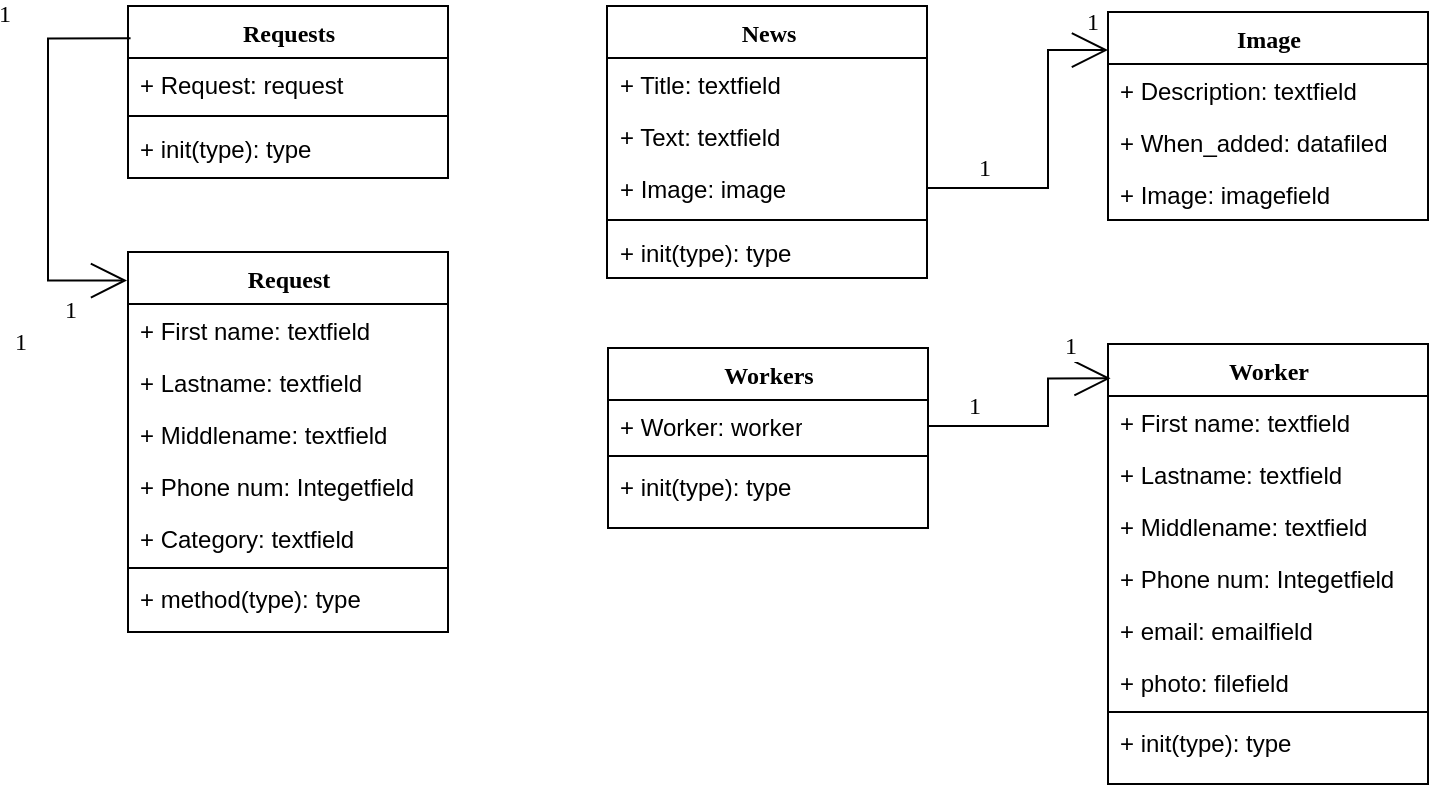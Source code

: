 <mxfile version="12.0.3" type="github" pages="1"><diagram name="Page-1" id="6133507b-19e7-1e82-6fc7-422aa6c4b21f"><mxGraphModel dx="1172" dy="683" grid="1" gridSize="10" guides="1" tooltips="1" connect="1" arrows="1" fold="1" page="1" pageScale="1" pageWidth="1100" pageHeight="850" background="#ffffff" math="0" shadow="0"><root><mxCell id="0"/><mxCell id="1" parent="0"/><mxCell id="Z8Mi-q_ZfCGSqeepbC7b-2" value="News" style="swimlane;html=1;fontStyle=1;align=center;verticalAlign=top;childLayout=stackLayout;horizontal=1;startSize=26;horizontalStack=0;resizeParent=1;resizeLast=0;collapsible=1;marginBottom=0;swimlaneFillColor=#ffffff;rounded=0;shadow=0;comic=0;labelBackgroundColor=none;strokeColor=#000000;strokeWidth=1;fillColor=none;fontFamily=Verdana;fontSize=12;fontColor=#000000;" vertex="1" parent="1"><mxGeometry x="469.5" y="80" width="160" height="136" as="geometry"/></mxCell><mxCell id="Z8Mi-q_ZfCGSqeepbC7b-3" value="+ Title: textfield" style="text;html=1;strokeColor=none;fillColor=none;align=left;verticalAlign=top;spacingLeft=4;spacingRight=4;whiteSpace=wrap;overflow=hidden;rotatable=0;points=[[0,0.5],[1,0.5]];portConstraint=eastwest;" vertex="1" parent="Z8Mi-q_ZfCGSqeepbC7b-2"><mxGeometry y="26" width="160" height="26" as="geometry"/></mxCell><mxCell id="Z8Mi-q_ZfCGSqeepbC7b-4" value="+ Text: textfield" style="text;html=1;strokeColor=none;fillColor=none;align=left;verticalAlign=top;spacingLeft=4;spacingRight=4;whiteSpace=wrap;overflow=hidden;rotatable=0;points=[[0,0.5],[1,0.5]];portConstraint=eastwest;" vertex="1" parent="Z8Mi-q_ZfCGSqeepbC7b-2"><mxGeometry y="52" width="160" height="26" as="geometry"/></mxCell><mxCell id="Z8Mi-q_ZfCGSqeepbC7b-7" value="+ Image: image" style="text;html=1;strokeColor=none;fillColor=none;align=left;verticalAlign=top;spacingLeft=4;spacingRight=4;whiteSpace=wrap;overflow=hidden;rotatable=0;points=[[0,0.5],[1,0.5]];portConstraint=eastwest;" vertex="1" parent="Z8Mi-q_ZfCGSqeepbC7b-2"><mxGeometry y="78" width="160" height="26" as="geometry"/></mxCell><mxCell id="Z8Mi-q_ZfCGSqeepbC7b-5" value="" style="line;html=1;strokeWidth=1;fillColor=none;align=left;verticalAlign=middle;spacingTop=-1;spacingLeft=3;spacingRight=3;rotatable=0;labelPosition=right;points=[];portConstraint=eastwest;" vertex="1" parent="Z8Mi-q_ZfCGSqeepbC7b-2"><mxGeometry y="104" width="160" height="6" as="geometry"/></mxCell><mxCell id="Z8Mi-q_ZfCGSqeepbC7b-6" value="+ init(type): type" style="text;html=1;strokeColor=none;fillColor=none;align=left;verticalAlign=top;spacingLeft=4;spacingRight=4;whiteSpace=wrap;overflow=hidden;rotatable=0;points=[[0,0.5],[1,0.5]];portConstraint=eastwest;" vertex="1" parent="Z8Mi-q_ZfCGSqeepbC7b-2"><mxGeometry y="110" width="160" height="26" as="geometry"/></mxCell><mxCell id="Z8Mi-q_ZfCGSqeepbC7b-10" value="Image" style="swimlane;html=1;fontStyle=1;align=center;verticalAlign=top;childLayout=stackLayout;horizontal=1;startSize=26;horizontalStack=0;resizeParent=1;resizeLast=0;collapsible=1;marginBottom=0;swimlaneFillColor=#ffffff;rounded=0;shadow=0;comic=0;labelBackgroundColor=none;strokeColor=#000000;strokeWidth=1;fillColor=none;fontFamily=Verdana;fontSize=12;fontColor=#000000;" vertex="1" parent="1"><mxGeometry x="720" y="83" width="160" height="104" as="geometry"/></mxCell><mxCell id="Z8Mi-q_ZfCGSqeepbC7b-11" value="+ Description: textfield" style="text;html=1;strokeColor=none;fillColor=none;align=left;verticalAlign=top;spacingLeft=4;spacingRight=4;whiteSpace=wrap;overflow=hidden;rotatable=0;points=[[0,0.5],[1,0.5]];portConstraint=eastwest;" vertex="1" parent="Z8Mi-q_ZfCGSqeepbC7b-10"><mxGeometry y="26" width="160" height="26" as="geometry"/></mxCell><mxCell id="Z8Mi-q_ZfCGSqeepbC7b-12" value="+ When_added: datafiled" style="text;html=1;strokeColor=none;fillColor=none;align=left;verticalAlign=top;spacingLeft=4;spacingRight=4;whiteSpace=wrap;overflow=hidden;rotatable=0;points=[[0,0.5],[1,0.5]];portConstraint=eastwest;" vertex="1" parent="Z8Mi-q_ZfCGSqeepbC7b-10"><mxGeometry y="52" width="160" height="26" as="geometry"/></mxCell><mxCell id="Z8Mi-q_ZfCGSqeepbC7b-13" value="+ Image: imagefield" style="text;html=1;strokeColor=none;fillColor=none;align=left;verticalAlign=top;spacingLeft=4;spacingRight=4;whiteSpace=wrap;overflow=hidden;rotatable=0;points=[[0,0.5],[1,0.5]];portConstraint=eastwest;" vertex="1" parent="Z8Mi-q_ZfCGSqeepbC7b-10"><mxGeometry y="78" width="160" height="26" as="geometry"/></mxCell><mxCell id="Z8Mi-q_ZfCGSqeepbC7b-23" style="edgeStyle=orthogonalEdgeStyle;rounded=0;html=1;labelBackgroundColor=none;startArrow=none;startFill=0;startSize=8;endArrow=open;endFill=0;endSize=16;fontFamily=Verdana;fontSize=12;entryX=0;entryY=0.183;entryDx=0;entryDy=0;entryPerimeter=0;" edge="1" parent="1" source="Z8Mi-q_ZfCGSqeepbC7b-7" target="Z8Mi-q_ZfCGSqeepbC7b-10"><mxGeometry relative="1" as="geometry"><mxPoint x="640" y="690" as="sourcePoint"/><mxPoint x="720" y="689.786" as="targetPoint"/><Array as="points"><mxPoint x="690" y="171"/><mxPoint x="690" y="102"/></Array></mxGeometry></mxCell><mxCell id="Z8Mi-q_ZfCGSqeepbC7b-24" value="1" style="text;html=1;resizable=0;points=[];align=center;verticalAlign=middle;labelBackgroundColor=#ffffff;fontSize=12;fontFamily=Verdana;fontColor=#000000;" vertex="1" connectable="0" parent="Z8Mi-q_ZfCGSqeepbC7b-23"><mxGeometry x="-0.789" relative="1" as="geometry"><mxPoint x="11" y="-10" as="offset"/></mxGeometry></mxCell><mxCell id="Z8Mi-q_ZfCGSqeepbC7b-25" value="1" style="text;html=1;resizable=0;points=[];align=center;verticalAlign=middle;labelBackgroundColor=#ffffff;fontSize=12;fontFamily=Verdana;fontColor=#000000;" vertex="1" connectable="0" parent="Z8Mi-q_ZfCGSqeepbC7b-23"><mxGeometry x="0.7" y="1" relative="1" as="geometry"><mxPoint x="-528" y="-17.5" as="offset"/></mxGeometry></mxCell><mxCell id="Z8Mi-q_ZfCGSqeepbC7b-37" value="Requests" style="swimlane;html=1;fontStyle=1;align=center;verticalAlign=top;childLayout=stackLayout;horizontal=1;startSize=26;horizontalStack=0;resizeParent=1;resizeLast=0;collapsible=1;marginBottom=0;swimlaneFillColor=#ffffff;rounded=0;shadow=0;comic=0;labelBackgroundColor=none;strokeColor=#000000;strokeWidth=1;fillColor=none;fontFamily=Verdana;fontSize=12;fontColor=#000000;" vertex="1" parent="1"><mxGeometry x="230" y="80" width="160" height="86" as="geometry"/></mxCell><mxCell id="Z8Mi-q_ZfCGSqeepbC7b-38" value="+ Request: request" style="text;html=1;strokeColor=none;fillColor=none;align=left;verticalAlign=top;spacingLeft=4;spacingRight=4;whiteSpace=wrap;overflow=hidden;rotatable=0;points=[[0,0.5],[1,0.5]];portConstraint=eastwest;" vertex="1" parent="Z8Mi-q_ZfCGSqeepbC7b-37"><mxGeometry y="26" width="160" height="26" as="geometry"/></mxCell><mxCell id="Z8Mi-q_ZfCGSqeepbC7b-41" value="" style="line;html=1;strokeWidth=1;fillColor=none;align=left;verticalAlign=middle;spacingTop=-1;spacingLeft=3;spacingRight=3;rotatable=0;labelPosition=right;points=[];portConstraint=eastwest;" vertex="1" parent="Z8Mi-q_ZfCGSqeepbC7b-37"><mxGeometry y="52" width="160" height="6" as="geometry"/></mxCell><mxCell id="Z8Mi-q_ZfCGSqeepbC7b-42" value="+ init(type): type" style="text;html=1;strokeColor=none;fillColor=none;align=left;verticalAlign=top;spacingLeft=4;spacingRight=4;whiteSpace=wrap;overflow=hidden;rotatable=0;points=[[0,0.5],[1,0.5]];portConstraint=eastwest;" vertex="1" parent="Z8Mi-q_ZfCGSqeepbC7b-37"><mxGeometry y="58" width="160" height="26" as="geometry"/></mxCell><mxCell id="Z8Mi-q_ZfCGSqeepbC7b-43" value="Request" style="swimlane;html=1;fontStyle=1;align=center;verticalAlign=top;childLayout=stackLayout;horizontal=1;startSize=26;horizontalStack=0;resizeParent=1;resizeLast=0;collapsible=1;marginBottom=0;swimlaneFillColor=#ffffff;rounded=0;shadow=0;comic=0;labelBackgroundColor=none;strokeColor=#000000;strokeWidth=1;fillColor=none;fontFamily=Verdana;fontSize=12;fontColor=#000000;" vertex="1" parent="1"><mxGeometry x="230" y="203" width="160" height="190" as="geometry"/></mxCell><mxCell id="Z8Mi-q_ZfCGSqeepbC7b-44" value="+ First name: textfield" style="text;html=1;strokeColor=none;fillColor=none;align=left;verticalAlign=top;spacingLeft=4;spacingRight=4;whiteSpace=wrap;overflow=hidden;rotatable=0;points=[[0,0.5],[1,0.5]];portConstraint=eastwest;" vertex="1" parent="Z8Mi-q_ZfCGSqeepbC7b-43"><mxGeometry y="26" width="160" height="26" as="geometry"/></mxCell><mxCell id="Z8Mi-q_ZfCGSqeepbC7b-45" value="+ Lastname: textfield" style="text;html=1;strokeColor=none;fillColor=none;align=left;verticalAlign=top;spacingLeft=4;spacingRight=4;whiteSpace=wrap;overflow=hidden;rotatable=0;points=[[0,0.5],[1,0.5]];portConstraint=eastwest;" vertex="1" parent="Z8Mi-q_ZfCGSqeepbC7b-43"><mxGeometry y="52" width="160" height="26" as="geometry"/></mxCell><mxCell id="Z8Mi-q_ZfCGSqeepbC7b-50" value="+ Middlename: textfield" style="text;html=1;strokeColor=none;fillColor=none;align=left;verticalAlign=top;spacingLeft=4;spacingRight=4;whiteSpace=wrap;overflow=hidden;rotatable=0;points=[[0,0.5],[1,0.5]];portConstraint=eastwest;" vertex="1" parent="Z8Mi-q_ZfCGSqeepbC7b-43"><mxGeometry y="78" width="160" height="26" as="geometry"/></mxCell><mxCell id="Z8Mi-q_ZfCGSqeepbC7b-46" value="+ Phone num: Integetfield" style="text;html=1;strokeColor=none;fillColor=none;align=left;verticalAlign=top;spacingLeft=4;spacingRight=4;whiteSpace=wrap;overflow=hidden;rotatable=0;points=[[0,0.5],[1,0.5]];portConstraint=eastwest;" vertex="1" parent="Z8Mi-q_ZfCGSqeepbC7b-43"><mxGeometry y="104" width="160" height="26" as="geometry"/></mxCell><mxCell id="Z8Mi-q_ZfCGSqeepbC7b-59" value="+ Category: textfield" style="text;html=1;strokeColor=none;fillColor=none;align=left;verticalAlign=top;spacingLeft=4;spacingRight=4;whiteSpace=wrap;overflow=hidden;rotatable=0;points=[[0,0.5],[1,0.5]];portConstraint=eastwest;" vertex="1" parent="Z8Mi-q_ZfCGSqeepbC7b-43"><mxGeometry y="130" width="160" height="26" as="geometry"/></mxCell><mxCell id="Z8Mi-q_ZfCGSqeepbC7b-47" value="" style="line;html=1;strokeWidth=1;fillColor=none;align=left;verticalAlign=middle;spacingTop=-1;spacingLeft=3;spacingRight=3;rotatable=0;labelPosition=right;points=[];portConstraint=eastwest;" vertex="1" parent="Z8Mi-q_ZfCGSqeepbC7b-43"><mxGeometry y="156" width="160" height="4" as="geometry"/></mxCell><mxCell id="Z8Mi-q_ZfCGSqeepbC7b-48" value="+ method(type): type" style="text;html=1;strokeColor=none;fillColor=none;align=left;verticalAlign=top;spacingLeft=4;spacingRight=4;whiteSpace=wrap;overflow=hidden;rotatable=0;points=[[0,0.5],[1,0.5]];portConstraint=eastwest;" vertex="1" parent="Z8Mi-q_ZfCGSqeepbC7b-43"><mxGeometry y="160" width="160" height="20" as="geometry"/></mxCell><mxCell id="Z8Mi-q_ZfCGSqeepbC7b-60" style="edgeStyle=orthogonalEdgeStyle;rounded=0;html=1;labelBackgroundColor=none;startArrow=none;startFill=0;startSize=8;endArrow=open;endFill=0;endSize=16;fontFamily=Verdana;fontSize=12;entryX=-0.003;entryY=0.075;entryDx=0;entryDy=0;entryPerimeter=0;exitX=0.008;exitY=0.188;exitDx=0;exitDy=0;exitPerimeter=0;" edge="1" parent="1" source="Z8Mi-q_ZfCGSqeepbC7b-37" target="Z8Mi-q_ZfCGSqeepbC7b-43"><mxGeometry relative="1" as="geometry"><Array as="points"><mxPoint x="190" y="96"/><mxPoint x="190" y="217"/></Array><mxPoint x="239.5" y="434.5" as="sourcePoint"/><mxPoint x="190.071" y="497.929" as="targetPoint"/></mxGeometry></mxCell><mxCell id="Z8Mi-q_ZfCGSqeepbC7b-61" value="Workers" style="swimlane;html=1;fontStyle=1;align=center;verticalAlign=top;childLayout=stackLayout;horizontal=1;startSize=26;horizontalStack=0;resizeParent=1;resizeLast=0;collapsible=1;marginBottom=0;swimlaneFillColor=#ffffff;rounded=0;shadow=0;comic=0;labelBackgroundColor=none;strokeColor=#000000;strokeWidth=1;fillColor=none;fontFamily=Verdana;fontSize=12;fontColor=#000000;" vertex="1" parent="1"><mxGeometry x="470" y="251" width="160" height="90" as="geometry"/></mxCell><mxCell id="Z8Mi-q_ZfCGSqeepbC7b-62" value="+ Worker: worker" style="text;html=1;strokeColor=none;fillColor=none;align=left;verticalAlign=top;spacingLeft=4;spacingRight=4;whiteSpace=wrap;overflow=hidden;rotatable=0;points=[[0,0.5],[1,0.5]];portConstraint=eastwest;" vertex="1" parent="Z8Mi-q_ZfCGSqeepbC7b-61"><mxGeometry y="26" width="160" height="26" as="geometry"/></mxCell><mxCell id="Z8Mi-q_ZfCGSqeepbC7b-67" value="" style="line;html=1;strokeWidth=1;fillColor=none;align=left;verticalAlign=middle;spacingTop=-1;spacingLeft=3;spacingRight=3;rotatable=0;labelPosition=right;points=[];portConstraint=eastwest;" vertex="1" parent="Z8Mi-q_ZfCGSqeepbC7b-61"><mxGeometry y="52" width="160" height="4" as="geometry"/></mxCell><mxCell id="Z8Mi-q_ZfCGSqeepbC7b-68" value="+ init(type): type" style="text;html=1;strokeColor=none;fillColor=none;align=left;verticalAlign=top;spacingLeft=4;spacingRight=4;whiteSpace=wrap;overflow=hidden;rotatable=0;points=[[0,0.5],[1,0.5]];portConstraint=eastwest;" vertex="1" parent="Z8Mi-q_ZfCGSqeepbC7b-61"><mxGeometry y="56" width="160" height="34" as="geometry"/></mxCell><mxCell id="Z8Mi-q_ZfCGSqeepbC7b-69" value="1" style="text;html=1;resizable=0;points=[];align=center;verticalAlign=middle;labelBackgroundColor=#ffffff;fontSize=12;fontFamily=Verdana;fontColor=#000000;" vertex="1" connectable="0" parent="1"><mxGeometry x="709.833" y="100.167" as="geometry"><mxPoint x="2" y="-12" as="offset"/></mxGeometry></mxCell><mxCell id="Z8Mi-q_ZfCGSqeepbC7b-70" value="1" style="text;html=1;resizable=0;points=[];align=center;verticalAlign=middle;labelBackgroundColor=#ffffff;fontSize=12;fontFamily=Verdana;fontColor=#000000;direction=south;" vertex="1" connectable="0" parent="1"><mxGeometry x="759.833" y="105.667" as="geometry"><mxPoint x="-559" y="126" as="offset"/></mxGeometry></mxCell><mxCell id="Z8Mi-q_ZfCGSqeepbC7b-73" value="Worker" style="swimlane;html=1;fontStyle=1;align=center;verticalAlign=top;childLayout=stackLayout;horizontal=1;startSize=26;horizontalStack=0;resizeParent=1;resizeLast=0;collapsible=1;marginBottom=0;swimlaneFillColor=#ffffff;rounded=0;shadow=0;comic=0;labelBackgroundColor=none;strokeColor=#000000;strokeWidth=1;fillColor=none;fontFamily=Verdana;fontSize=12;fontColor=#000000;" vertex="1" parent="1"><mxGeometry x="720" y="249" width="160" height="220" as="geometry"/></mxCell><mxCell id="Z8Mi-q_ZfCGSqeepbC7b-74" value="+ First name: textfield" style="text;html=1;strokeColor=none;fillColor=none;align=left;verticalAlign=top;spacingLeft=4;spacingRight=4;whiteSpace=wrap;overflow=hidden;rotatable=0;points=[[0,0.5],[1,0.5]];portConstraint=eastwest;" vertex="1" parent="Z8Mi-q_ZfCGSqeepbC7b-73"><mxGeometry y="26" width="160" height="26" as="geometry"/></mxCell><mxCell id="Z8Mi-q_ZfCGSqeepbC7b-75" value="+ Lastname: textfield" style="text;html=1;strokeColor=none;fillColor=none;align=left;verticalAlign=top;spacingLeft=4;spacingRight=4;whiteSpace=wrap;overflow=hidden;rotatable=0;points=[[0,0.5],[1,0.5]];portConstraint=eastwest;" vertex="1" parent="Z8Mi-q_ZfCGSqeepbC7b-73"><mxGeometry y="52" width="160" height="26" as="geometry"/></mxCell><mxCell id="Z8Mi-q_ZfCGSqeepbC7b-76" value="+ Middlename: textfield" style="text;html=1;strokeColor=none;fillColor=none;align=left;verticalAlign=top;spacingLeft=4;spacingRight=4;whiteSpace=wrap;overflow=hidden;rotatable=0;points=[[0,0.5],[1,0.5]];portConstraint=eastwest;" vertex="1" parent="Z8Mi-q_ZfCGSqeepbC7b-73"><mxGeometry y="78" width="160" height="26" as="geometry"/></mxCell><mxCell id="Z8Mi-q_ZfCGSqeepbC7b-77" value="+ Phone num: Integetfield" style="text;html=1;strokeColor=none;fillColor=none;align=left;verticalAlign=top;spacingLeft=4;spacingRight=4;whiteSpace=wrap;overflow=hidden;rotatable=0;points=[[0,0.5],[1,0.5]];portConstraint=eastwest;" vertex="1" parent="Z8Mi-q_ZfCGSqeepbC7b-73"><mxGeometry y="104" width="160" height="26" as="geometry"/></mxCell><mxCell id="Z8Mi-q_ZfCGSqeepbC7b-78" value="+ email: emailfield" style="text;html=1;strokeColor=none;fillColor=none;align=left;verticalAlign=top;spacingLeft=4;spacingRight=4;whiteSpace=wrap;overflow=hidden;rotatable=0;points=[[0,0.5],[1,0.5]];portConstraint=eastwest;" vertex="1" parent="Z8Mi-q_ZfCGSqeepbC7b-73"><mxGeometry y="130" width="160" height="26" as="geometry"/></mxCell><mxCell id="Z8Mi-q_ZfCGSqeepbC7b-79" value="+ photo: filefield" style="text;html=1;strokeColor=none;fillColor=none;align=left;verticalAlign=top;spacingLeft=4;spacingRight=4;whiteSpace=wrap;overflow=hidden;rotatable=0;points=[[0,0.5],[1,0.5]];portConstraint=eastwest;" vertex="1" parent="Z8Mi-q_ZfCGSqeepbC7b-73"><mxGeometry y="156" width="160" height="26" as="geometry"/></mxCell><mxCell id="Z8Mi-q_ZfCGSqeepbC7b-80" value="" style="line;html=1;strokeWidth=1;fillColor=none;align=left;verticalAlign=middle;spacingTop=-1;spacingLeft=3;spacingRight=3;rotatable=0;labelPosition=right;points=[];portConstraint=eastwest;" vertex="1" parent="Z8Mi-q_ZfCGSqeepbC7b-73"><mxGeometry y="182" width="160" height="4" as="geometry"/></mxCell><mxCell id="Z8Mi-q_ZfCGSqeepbC7b-81" value="+ init(type): type" style="text;html=1;strokeColor=none;fillColor=none;align=left;verticalAlign=top;spacingLeft=4;spacingRight=4;whiteSpace=wrap;overflow=hidden;rotatable=0;points=[[0,0.5],[1,0.5]];portConstraint=eastwest;" vertex="1" parent="Z8Mi-q_ZfCGSqeepbC7b-73"><mxGeometry y="186" width="160" height="34" as="geometry"/></mxCell><mxCell id="Z8Mi-q_ZfCGSqeepbC7b-82" style="edgeStyle=orthogonalEdgeStyle;rounded=0;html=1;labelBackgroundColor=none;startArrow=none;startFill=0;startSize=8;endArrow=open;endFill=0;endSize=16;fontFamily=Verdana;fontSize=12;entryX=0.008;entryY=0.078;entryDx=0;entryDy=0;entryPerimeter=0;" edge="1" parent="1" target="Z8Mi-q_ZfCGSqeepbC7b-73"><mxGeometry relative="1" as="geometry"><mxPoint x="630" y="290" as="sourcePoint"/><mxPoint x="719.667" y="257.333" as="targetPoint"/><Array as="points"><mxPoint x="630" y="290"/><mxPoint x="690" y="290"/><mxPoint x="690" y="266"/><mxPoint x="710" y="266"/></Array></mxGeometry></mxCell><mxCell id="Z8Mi-q_ZfCGSqeepbC7b-83" value="1" style="text;html=1;resizable=0;points=[];align=center;verticalAlign=middle;labelBackgroundColor=#ffffff;fontSize=12;fontFamily=Verdana;fontColor=#000000;" vertex="1" connectable="0" parent="Z8Mi-q_ZfCGSqeepbC7b-82"><mxGeometry x="-0.789" relative="1" as="geometry"><mxPoint x="11" y="-10" as="offset"/></mxGeometry></mxCell><mxCell id="Z8Mi-q_ZfCGSqeepbC7b-84" value="1" style="text;html=1;resizable=0;points=[];align=center;verticalAlign=middle;labelBackgroundColor=#ffffff;fontSize=12;fontFamily=Verdana;fontColor=#000000;" vertex="1" connectable="0" parent="Z8Mi-q_ZfCGSqeepbC7b-82"><mxGeometry x="0.7" y="1" relative="1" as="geometry"><mxPoint x="-528" y="-17.5" as="offset"/></mxGeometry></mxCell><mxCell id="Z8Mi-q_ZfCGSqeepbC7b-85" value="1" style="text;html=1;resizable=0;points=[];align=center;verticalAlign=middle;labelBackgroundColor=#ffffff;fontSize=12;fontFamily=Verdana;fontColor=#000000;" vertex="1" connectable="0" parent="1"><mxGeometry x="690.143" y="259.857" as="geometry"><mxPoint x="11" y="-10" as="offset"/></mxGeometry></mxCell></root></mxGraphModel></diagram></mxfile>